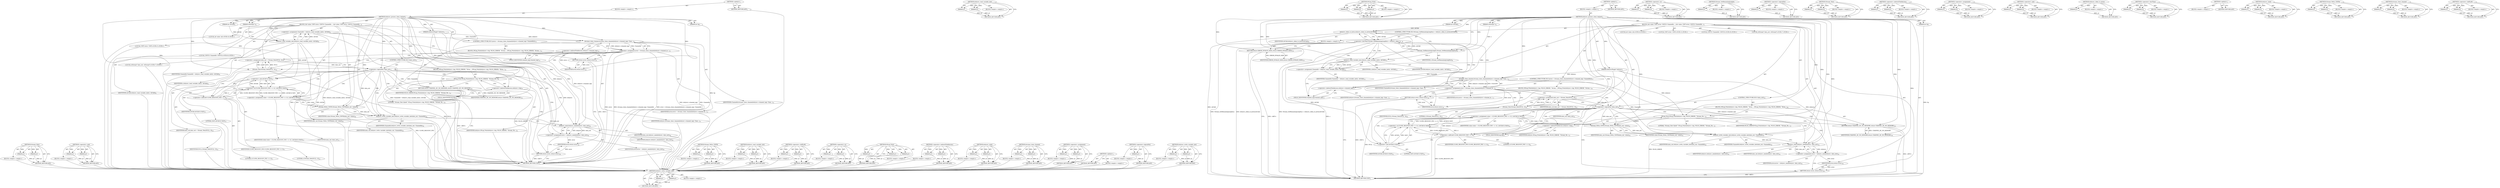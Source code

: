 digraph "&lt;operator&gt;.shiftLeft" {
vulnerable_120 [label=<(METHOD,Stream_New)>];
vulnerable_121 [label=<(PARAM,p1)>];
vulnerable_122 [label=<(PARAM,p2)>];
vulnerable_123 [label=<(BLOCK,&lt;empty&gt;,&lt;empty&gt;)>];
vulnerable_124 [label=<(METHOD_RETURN,ANY)>];
vulnerable_145 [label=<(METHOD,&lt;operator&gt;.and)>];
vulnerable_146 [label=<(PARAM,p1)>];
vulnerable_147 [label=<(PARAM,p2)>];
vulnerable_148 [label=<(BLOCK,&lt;empty&gt;,&lt;empty&gt;)>];
vulnerable_149 [label=<(METHOD_RETURN,ANY)>];
vulnerable_6 [label=<(METHOD,&lt;global&gt;)<SUB>1</SUB>>];
vulnerable_7 [label=<(BLOCK,&lt;empty&gt;,&lt;empty&gt;)<SUB>1</SUB>>];
vulnerable_8 [label=<(METHOD,drdynvc_process_close_request)<SUB>1</SUB>>];
vulnerable_9 [label=<(PARAM,drdynvcPlugin* drdynvc)<SUB>1</SUB>>];
vulnerable_10 [label=<(PARAM,int Sp)<SUB>1</SUB>>];
vulnerable_11 [label=<(PARAM,int cbChId)<SUB>2</SUB>>];
vulnerable_12 [label=<(PARAM,wStream* s)<SUB>2</SUB>>];
vulnerable_13 [label=<(BLOCK,{
	int value;
 	UINT error;
 	UINT32 ChannelId;...,{
	int value;
 	UINT error;
 	UINT32 ChannelId;...)<SUB>3</SUB>>];
vulnerable_14 [label="<(LOCAL,int value: int)<SUB>4</SUB>>"];
vulnerable_15 [label="<(LOCAL,UINT error: UINT)<SUB>5</SUB>>"];
vulnerable_16 [label="<(LOCAL,UINT32 ChannelId: UINT32)<SUB>6</SUB>>"];
vulnerable_17 [label="<(LOCAL,wStream* data_out: wStream*)<SUB>7</SUB>>"];
vulnerable_18 [label=<(&lt;operator&gt;.assignment,ChannelId = drdynvc_read_variable_uint(s, cbChId))<SUB>8</SUB>>];
vulnerable_19 [label=<(IDENTIFIER,ChannelId,ChannelId = drdynvc_read_variable_uint(s, cbChId))<SUB>8</SUB>>];
vulnerable_20 [label=<(drdynvc_read_variable_uint,drdynvc_read_variable_uint(s, cbChId))<SUB>8</SUB>>];
vulnerable_21 [label=<(IDENTIFIER,s,drdynvc_read_variable_uint(s, cbChId))<SUB>8</SUB>>];
vulnerable_22 [label=<(IDENTIFIER,cbChId,drdynvc_read_variable_uint(s, cbChId))<SUB>8</SUB>>];
vulnerable_23 [label=<(CONTROL_STRUCTURE,IF,if ((error = dvcman_close_channel(drdynvc-&gt;channel_mgr, ChannelId))))<SUB>13</SUB>>];
vulnerable_24 [label=<(&lt;operator&gt;.assignment,error = dvcman_close_channel(drdynvc-&gt;channel_m...)<SUB>13</SUB>>];
vulnerable_25 [label=<(IDENTIFIER,error,error = dvcman_close_channel(drdynvc-&gt;channel_m...)<SUB>13</SUB>>];
vulnerable_26 [label=<(dvcman_close_channel,dvcman_close_channel(drdynvc-&gt;channel_mgr, Chan...)<SUB>13</SUB>>];
vulnerable_27 [label=<(&lt;operator&gt;.indirectFieldAccess,drdynvc-&gt;channel_mgr)<SUB>13</SUB>>];
vulnerable_28 [label=<(IDENTIFIER,drdynvc,dvcman_close_channel(drdynvc-&gt;channel_mgr, Chan...)<SUB>13</SUB>>];
vulnerable_29 [label=<(FIELD_IDENTIFIER,channel_mgr,channel_mgr)<SUB>13</SUB>>];
vulnerable_30 [label=<(IDENTIFIER,ChannelId,dvcman_close_channel(drdynvc-&gt;channel_mgr, Chan...)<SUB>13</SUB>>];
vulnerable_31 [label=<(BLOCK,{
		WLog_Print(drdynvc-&gt;log, WLOG_ERROR, &quot;dvcma...,{
		WLog_Print(drdynvc-&gt;log, WLOG_ERROR, &quot;dvcma...)<SUB>14</SUB>>];
vulnerable_32 [label=<(RETURN,return error;,return error;)<SUB>16</SUB>>];
vulnerable_33 [label=<(IDENTIFIER,error,return error;)<SUB>16</SUB>>];
vulnerable_34 [label=<(&lt;operator&gt;.assignment,data_out = Stream_New(NULL, 4))<SUB>19</SUB>>];
vulnerable_35 [label=<(IDENTIFIER,data_out,data_out = Stream_New(NULL, 4))<SUB>19</SUB>>];
vulnerable_36 [label=<(Stream_New,Stream_New(NULL, 4))<SUB>19</SUB>>];
vulnerable_37 [label=<(IDENTIFIER,NULL,Stream_New(NULL, 4))<SUB>19</SUB>>];
vulnerable_38 [label=<(LITERAL,4,Stream_New(NULL, 4))<SUB>19</SUB>>];
vulnerable_39 [label=<(CONTROL_STRUCTURE,IF,if (!data_out))<SUB>21</SUB>>];
vulnerable_40 [label=<(&lt;operator&gt;.logicalNot,!data_out)<SUB>21</SUB>>];
vulnerable_41 [label=<(IDENTIFIER,data_out,!data_out)<SUB>21</SUB>>];
vulnerable_42 [label=<(BLOCK,{
		WLog_Print(drdynvc-&gt;log, WLOG_ERROR, &quot;Strea...,{
		WLog_Print(drdynvc-&gt;log, WLOG_ERROR, &quot;Strea...)<SUB>22</SUB>>];
vulnerable_43 [label=<(WLog_Print,WLog_Print(drdynvc-&gt;log, WLOG_ERROR, &quot;Stream_Ne...)<SUB>23</SUB>>];
vulnerable_44 [label=<(&lt;operator&gt;.indirectFieldAccess,drdynvc-&gt;log)<SUB>23</SUB>>];
vulnerable_45 [label=<(IDENTIFIER,drdynvc,WLog_Print(drdynvc-&gt;log, WLOG_ERROR, &quot;Stream_Ne...)<SUB>23</SUB>>];
vulnerable_46 [label=<(FIELD_IDENTIFIER,log,log)<SUB>23</SUB>>];
vulnerable_47 [label=<(IDENTIFIER,WLOG_ERROR,WLog_Print(drdynvc-&gt;log, WLOG_ERROR, &quot;Stream_Ne...)<SUB>23</SUB>>];
vulnerable_48 [label=<(LITERAL,&quot;Stream_New failed!&quot;,WLog_Print(drdynvc-&gt;log, WLOG_ERROR, &quot;Stream_Ne...)<SUB>23</SUB>>];
vulnerable_49 [label=<(RETURN,return CHANNEL_RC_NO_MEMORY;,return CHANNEL_RC_NO_MEMORY;)<SUB>24</SUB>>];
vulnerable_50 [label=<(IDENTIFIER,CHANNEL_RC_NO_MEMORY,return CHANNEL_RC_NO_MEMORY;)<SUB>24</SUB>>];
vulnerable_51 [label=<(&lt;operator&gt;.assignment,value = (CLOSE_REQUEST_PDU &lt;&lt; 4) | (cbChId &amp; 0x03))<SUB>27</SUB>>];
vulnerable_52 [label=<(IDENTIFIER,value,value = (CLOSE_REQUEST_PDU &lt;&lt; 4) | (cbChId &amp; 0x03))<SUB>27</SUB>>];
vulnerable_53 [label=<(&lt;operator&gt;.or,(CLOSE_REQUEST_PDU &lt;&lt; 4) | (cbChId &amp; 0x03))<SUB>27</SUB>>];
vulnerable_54 [label=<(&lt;operator&gt;.shiftLeft,CLOSE_REQUEST_PDU &lt;&lt; 4)<SUB>27</SUB>>];
vulnerable_55 [label=<(IDENTIFIER,CLOSE_REQUEST_PDU,CLOSE_REQUEST_PDU &lt;&lt; 4)<SUB>27</SUB>>];
vulnerable_56 [label=<(LITERAL,4,CLOSE_REQUEST_PDU &lt;&lt; 4)<SUB>27</SUB>>];
vulnerable_57 [label=<(&lt;operator&gt;.and,cbChId &amp; 0x03)<SUB>27</SUB>>];
vulnerable_58 [label=<(IDENTIFIER,cbChId,cbChId &amp; 0x03)<SUB>27</SUB>>];
vulnerable_59 [label=<(LITERAL,0x03,cbChId &amp; 0x03)<SUB>27</SUB>>];
vulnerable_60 [label=<(Stream_Write_UINT8,Stream_Write_UINT8(data_out, value))<SUB>28</SUB>>];
vulnerable_61 [label=<(IDENTIFIER,data_out,Stream_Write_UINT8(data_out, value))<SUB>28</SUB>>];
vulnerable_62 [label=<(IDENTIFIER,value,Stream_Write_UINT8(data_out, value))<SUB>28</SUB>>];
vulnerable_63 [label=<(drdynvc_write_variable_uint,drdynvc_write_variable_uint(data_out, ChannelId))<SUB>29</SUB>>];
vulnerable_64 [label=<(IDENTIFIER,data_out,drdynvc_write_variable_uint(data_out, ChannelId))<SUB>29</SUB>>];
vulnerable_65 [label=<(IDENTIFIER,ChannelId,drdynvc_write_variable_uint(data_out, ChannelId))<SUB>29</SUB>>];
vulnerable_66 [label=<(&lt;operator&gt;.assignment,error = drdynvc_send(drdynvc, data_out))<SUB>30</SUB>>];
vulnerable_67 [label=<(IDENTIFIER,error,error = drdynvc_send(drdynvc, data_out))<SUB>30</SUB>>];
vulnerable_68 [label=<(drdynvc_send,drdynvc_send(drdynvc, data_out))<SUB>30</SUB>>];
vulnerable_69 [label=<(IDENTIFIER,drdynvc,drdynvc_send(drdynvc, data_out))<SUB>30</SUB>>];
vulnerable_70 [label=<(IDENTIFIER,data_out,drdynvc_send(drdynvc, data_out))<SUB>30</SUB>>];
vulnerable_71 [label=<(RETURN,return error;,return error;)<SUB>36</SUB>>];
vulnerable_72 [label=<(IDENTIFIER,error,return error;)<SUB>36</SUB>>];
vulnerable_73 [label=<(METHOD_RETURN,UINT)<SUB>1</SUB>>];
vulnerable_75 [label=<(METHOD_RETURN,ANY)<SUB>1</SUB>>];
vulnerable_150 [label=<(METHOD,Stream_Write_UINT8)>];
vulnerable_151 [label=<(PARAM,p1)>];
vulnerable_152 [label=<(PARAM,p2)>];
vulnerable_153 [label=<(BLOCK,&lt;empty&gt;,&lt;empty&gt;)>];
vulnerable_154 [label=<(METHOD_RETURN,ANY)>];
vulnerable_105 [label=<(METHOD,drdynvc_read_variable_uint)>];
vulnerable_106 [label=<(PARAM,p1)>];
vulnerable_107 [label=<(PARAM,p2)>];
vulnerable_108 [label=<(BLOCK,&lt;empty&gt;,&lt;empty&gt;)>];
vulnerable_109 [label=<(METHOD_RETURN,ANY)>];
vulnerable_140 [label=<(METHOD,&lt;operator&gt;.shiftLeft)>];
vulnerable_141 [label=<(PARAM,p1)>];
vulnerable_142 [label=<(PARAM,p2)>];
vulnerable_143 [label=<(BLOCK,&lt;empty&gt;,&lt;empty&gt;)>];
vulnerable_144 [label=<(METHOD_RETURN,ANY)>];
vulnerable_135 [label=<(METHOD,&lt;operator&gt;.or)>];
vulnerable_136 [label=<(PARAM,p1)>];
vulnerable_137 [label=<(PARAM,p2)>];
vulnerable_138 [label=<(BLOCK,&lt;empty&gt;,&lt;empty&gt;)>];
vulnerable_139 [label=<(METHOD_RETURN,ANY)>];
vulnerable_129 [label=<(METHOD,WLog_Print)>];
vulnerable_130 [label=<(PARAM,p1)>];
vulnerable_131 [label=<(PARAM,p2)>];
vulnerable_132 [label=<(PARAM,p3)>];
vulnerable_133 [label=<(BLOCK,&lt;empty&gt;,&lt;empty&gt;)>];
vulnerable_134 [label=<(METHOD_RETURN,ANY)>];
vulnerable_115 [label=<(METHOD,&lt;operator&gt;.indirectFieldAccess)>];
vulnerable_116 [label=<(PARAM,p1)>];
vulnerable_117 [label=<(PARAM,p2)>];
vulnerable_118 [label=<(BLOCK,&lt;empty&gt;,&lt;empty&gt;)>];
vulnerable_119 [label=<(METHOD_RETURN,ANY)>];
vulnerable_160 [label=<(METHOD,drdynvc_send)>];
vulnerable_161 [label=<(PARAM,p1)>];
vulnerable_162 [label=<(PARAM,p2)>];
vulnerable_163 [label=<(BLOCK,&lt;empty&gt;,&lt;empty&gt;)>];
vulnerable_164 [label=<(METHOD_RETURN,ANY)>];
vulnerable_110 [label=<(METHOD,dvcman_close_channel)>];
vulnerable_111 [label=<(PARAM,p1)>];
vulnerable_112 [label=<(PARAM,p2)>];
vulnerable_113 [label=<(BLOCK,&lt;empty&gt;,&lt;empty&gt;)>];
vulnerable_114 [label=<(METHOD_RETURN,ANY)>];
vulnerable_100 [label=<(METHOD,&lt;operator&gt;.assignment)>];
vulnerable_101 [label=<(PARAM,p1)>];
vulnerable_102 [label=<(PARAM,p2)>];
vulnerable_103 [label=<(BLOCK,&lt;empty&gt;,&lt;empty&gt;)>];
vulnerable_104 [label=<(METHOD_RETURN,ANY)>];
vulnerable_94 [label=<(METHOD,&lt;global&gt;)<SUB>1</SUB>>];
vulnerable_95 [label=<(BLOCK,&lt;empty&gt;,&lt;empty&gt;)>];
vulnerable_96 [label=<(METHOD_RETURN,ANY)>];
vulnerable_125 [label=<(METHOD,&lt;operator&gt;.logicalNot)>];
vulnerable_126 [label=<(PARAM,p1)>];
vulnerable_127 [label=<(BLOCK,&lt;empty&gt;,&lt;empty&gt;)>];
vulnerable_128 [label=<(METHOD_RETURN,ANY)>];
vulnerable_155 [label=<(METHOD,drdynvc_write_variable_uint)>];
vulnerable_156 [label=<(PARAM,p1)>];
vulnerable_157 [label=<(PARAM,p2)>];
vulnerable_158 [label=<(BLOCK,&lt;empty&gt;,&lt;empty&gt;)>];
vulnerable_159 [label=<(METHOD_RETURN,ANY)>];
fixed_177 [label=<(METHOD,drdynvc_write_variable_uint)>];
fixed_178 [label=<(PARAM,p1)>];
fixed_179 [label=<(PARAM,p2)>];
fixed_180 [label=<(BLOCK,&lt;empty&gt;,&lt;empty&gt;)>];
fixed_181 [label=<(METHOD_RETURN,ANY)>];
fixed_127 [label=<(METHOD,drdynvc_read_variable_uint)>];
fixed_128 [label=<(PARAM,p1)>];
fixed_129 [label=<(PARAM,p2)>];
fixed_130 [label=<(BLOCK,&lt;empty&gt;,&lt;empty&gt;)>];
fixed_131 [label=<(METHOD_RETURN,ANY)>];
fixed_151 [label=<(METHOD,WLog_Print)>];
fixed_152 [label=<(PARAM,p1)>];
fixed_153 [label=<(PARAM,p2)>];
fixed_154 [label=<(PARAM,p3)>];
fixed_155 [label=<(BLOCK,&lt;empty&gt;,&lt;empty&gt;)>];
fixed_156 [label=<(METHOD_RETURN,ANY)>];
fixed_6 [label=<(METHOD,&lt;global&gt;)<SUB>1</SUB>>];
fixed_7 [label=<(BLOCK,&lt;empty&gt;,&lt;empty&gt;)<SUB>1</SUB>>];
fixed_8 [label=<(METHOD,drdynvc_process_close_request)<SUB>1</SUB>>];
fixed_9 [label=<(PARAM,drdynvcPlugin* drdynvc)<SUB>1</SUB>>];
fixed_10 [label=<(PARAM,int Sp)<SUB>1</SUB>>];
fixed_11 [label=<(PARAM,int cbChId)<SUB>2</SUB>>];
fixed_12 [label=<(PARAM,wStream* s)<SUB>2</SUB>>];
fixed_13 [label=<(BLOCK,{
	int value;
 	UINT error;
 	UINT32 ChannelId;...,{
	int value;
 	UINT error;
 	UINT32 ChannelId;...)<SUB>3</SUB>>];
fixed_14 [label="<(LOCAL,int value: int)<SUB>4</SUB>>"];
fixed_15 [label="<(LOCAL,UINT error: UINT)<SUB>5</SUB>>"];
fixed_16 [label="<(LOCAL,UINT32 ChannelId: UINT32)<SUB>6</SUB>>"];
fixed_17 [label="<(LOCAL,wStream* data_out: wStream*)<SUB>7</SUB>>"];
fixed_18 [label=<(CONTROL_STRUCTURE,IF,if (Stream_GetRemainingLength(s) &lt; drdynvc_cblen_to_bytes(cbChId)))<SUB>9</SUB>>];
fixed_19 [label=<(&lt;operator&gt;.lessThan,Stream_GetRemainingLength(s) &lt; drdynvc_cblen_to...)<SUB>9</SUB>>];
fixed_20 [label=<(Stream_GetRemainingLength,Stream_GetRemainingLength(s))<SUB>9</SUB>>];
fixed_21 [label=<(IDENTIFIER,s,Stream_GetRemainingLength(s))<SUB>9</SUB>>];
fixed_22 [label=<(drdynvc_cblen_to_bytes,drdynvc_cblen_to_bytes(cbChId))<SUB>9</SUB>>];
fixed_23 [label=<(IDENTIFIER,cbChId,drdynvc_cblen_to_bytes(cbChId))<SUB>9</SUB>>];
fixed_24 [label=<(BLOCK,&lt;empty&gt;,&lt;empty&gt;)<SUB>10</SUB>>];
fixed_25 [label=<(RETURN,return ERROR_INVALID_DATA;,return ERROR_INVALID_DATA;)<SUB>10</SUB>>];
fixed_26 [label=<(IDENTIFIER,ERROR_INVALID_DATA,return ERROR_INVALID_DATA;)<SUB>10</SUB>>];
fixed_27 [label=<(&lt;operator&gt;.assignment,ChannelId = drdynvc_read_variable_uint(s, cbChId))<SUB>12</SUB>>];
fixed_28 [label=<(IDENTIFIER,ChannelId,ChannelId = drdynvc_read_variable_uint(s, cbChId))<SUB>12</SUB>>];
fixed_29 [label=<(drdynvc_read_variable_uint,drdynvc_read_variable_uint(s, cbChId))<SUB>12</SUB>>];
fixed_30 [label=<(IDENTIFIER,s,drdynvc_read_variable_uint(s, cbChId))<SUB>12</SUB>>];
fixed_31 [label=<(IDENTIFIER,cbChId,drdynvc_read_variable_uint(s, cbChId))<SUB>12</SUB>>];
fixed_32 [label=<(CONTROL_STRUCTURE,IF,if ((error = dvcman_close_channel(drdynvc-&gt;channel_mgr, ChannelId))))<SUB>17</SUB>>];
fixed_33 [label=<(&lt;operator&gt;.assignment,error = dvcman_close_channel(drdynvc-&gt;channel_m...)<SUB>17</SUB>>];
fixed_34 [label=<(IDENTIFIER,error,error = dvcman_close_channel(drdynvc-&gt;channel_m...)<SUB>17</SUB>>];
fixed_35 [label=<(dvcman_close_channel,dvcman_close_channel(drdynvc-&gt;channel_mgr, Chan...)<SUB>17</SUB>>];
fixed_36 [label=<(&lt;operator&gt;.indirectFieldAccess,drdynvc-&gt;channel_mgr)<SUB>17</SUB>>];
fixed_37 [label=<(IDENTIFIER,drdynvc,dvcman_close_channel(drdynvc-&gt;channel_mgr, Chan...)<SUB>17</SUB>>];
fixed_38 [label=<(FIELD_IDENTIFIER,channel_mgr,channel_mgr)<SUB>17</SUB>>];
fixed_39 [label=<(IDENTIFIER,ChannelId,dvcman_close_channel(drdynvc-&gt;channel_mgr, Chan...)<SUB>17</SUB>>];
fixed_40 [label=<(BLOCK,{
		WLog_Print(drdynvc-&gt;log, WLOG_ERROR, &quot;dvcma...,{
		WLog_Print(drdynvc-&gt;log, WLOG_ERROR, &quot;dvcma...)<SUB>18</SUB>>];
fixed_41 [label=<(RETURN,return error;,return error;)<SUB>20</SUB>>];
fixed_42 [label=<(IDENTIFIER,error,return error;)<SUB>20</SUB>>];
fixed_43 [label=<(&lt;operator&gt;.assignment,data_out = Stream_New(NULL, 4))<SUB>23</SUB>>];
fixed_44 [label=<(IDENTIFIER,data_out,data_out = Stream_New(NULL, 4))<SUB>23</SUB>>];
fixed_45 [label=<(Stream_New,Stream_New(NULL, 4))<SUB>23</SUB>>];
fixed_46 [label=<(IDENTIFIER,NULL,Stream_New(NULL, 4))<SUB>23</SUB>>];
fixed_47 [label=<(LITERAL,4,Stream_New(NULL, 4))<SUB>23</SUB>>];
fixed_48 [label=<(CONTROL_STRUCTURE,IF,if (!data_out))<SUB>25</SUB>>];
fixed_49 [label=<(&lt;operator&gt;.logicalNot,!data_out)<SUB>25</SUB>>];
fixed_50 [label=<(IDENTIFIER,data_out,!data_out)<SUB>25</SUB>>];
fixed_51 [label=<(BLOCK,{
		WLog_Print(drdynvc-&gt;log, WLOG_ERROR, &quot;Strea...,{
		WLog_Print(drdynvc-&gt;log, WLOG_ERROR, &quot;Strea...)<SUB>26</SUB>>];
fixed_52 [label=<(WLog_Print,WLog_Print(drdynvc-&gt;log, WLOG_ERROR, &quot;Stream_Ne...)<SUB>27</SUB>>];
fixed_53 [label=<(&lt;operator&gt;.indirectFieldAccess,drdynvc-&gt;log)<SUB>27</SUB>>];
fixed_54 [label=<(IDENTIFIER,drdynvc,WLog_Print(drdynvc-&gt;log, WLOG_ERROR, &quot;Stream_Ne...)<SUB>27</SUB>>];
fixed_55 [label=<(FIELD_IDENTIFIER,log,log)<SUB>27</SUB>>];
fixed_56 [label=<(IDENTIFIER,WLOG_ERROR,WLog_Print(drdynvc-&gt;log, WLOG_ERROR, &quot;Stream_Ne...)<SUB>27</SUB>>];
fixed_57 [label=<(LITERAL,&quot;Stream_New failed!&quot;,WLog_Print(drdynvc-&gt;log, WLOG_ERROR, &quot;Stream_Ne...)<SUB>27</SUB>>];
fixed_58 [label=<(RETURN,return CHANNEL_RC_NO_MEMORY;,return CHANNEL_RC_NO_MEMORY;)<SUB>28</SUB>>];
fixed_59 [label=<(IDENTIFIER,CHANNEL_RC_NO_MEMORY,return CHANNEL_RC_NO_MEMORY;)<SUB>28</SUB>>];
fixed_60 [label=<(&lt;operator&gt;.assignment,value = (CLOSE_REQUEST_PDU &lt;&lt; 4) | (cbChId &amp; 0x03))<SUB>31</SUB>>];
fixed_61 [label=<(IDENTIFIER,value,value = (CLOSE_REQUEST_PDU &lt;&lt; 4) | (cbChId &amp; 0x03))<SUB>31</SUB>>];
fixed_62 [label=<(&lt;operator&gt;.or,(CLOSE_REQUEST_PDU &lt;&lt; 4) | (cbChId &amp; 0x03))<SUB>31</SUB>>];
fixed_63 [label=<(&lt;operator&gt;.shiftLeft,CLOSE_REQUEST_PDU &lt;&lt; 4)<SUB>31</SUB>>];
fixed_64 [label=<(IDENTIFIER,CLOSE_REQUEST_PDU,CLOSE_REQUEST_PDU &lt;&lt; 4)<SUB>31</SUB>>];
fixed_65 [label=<(LITERAL,4,CLOSE_REQUEST_PDU &lt;&lt; 4)<SUB>31</SUB>>];
fixed_66 [label=<(&lt;operator&gt;.and,cbChId &amp; 0x03)<SUB>31</SUB>>];
fixed_67 [label=<(IDENTIFIER,cbChId,cbChId &amp; 0x03)<SUB>31</SUB>>];
fixed_68 [label=<(LITERAL,0x03,cbChId &amp; 0x03)<SUB>31</SUB>>];
fixed_69 [label=<(Stream_Write_UINT8,Stream_Write_UINT8(data_out, value))<SUB>32</SUB>>];
fixed_70 [label=<(IDENTIFIER,data_out,Stream_Write_UINT8(data_out, value))<SUB>32</SUB>>];
fixed_71 [label=<(IDENTIFIER,value,Stream_Write_UINT8(data_out, value))<SUB>32</SUB>>];
fixed_72 [label=<(drdynvc_write_variable_uint,drdynvc_write_variable_uint(data_out, ChannelId))<SUB>33</SUB>>];
fixed_73 [label=<(IDENTIFIER,data_out,drdynvc_write_variable_uint(data_out, ChannelId))<SUB>33</SUB>>];
fixed_74 [label=<(IDENTIFIER,ChannelId,drdynvc_write_variable_uint(data_out, ChannelId))<SUB>33</SUB>>];
fixed_75 [label=<(&lt;operator&gt;.assignment,error = drdynvc_send(drdynvc, data_out))<SUB>34</SUB>>];
fixed_76 [label=<(IDENTIFIER,error,error = drdynvc_send(drdynvc, data_out))<SUB>34</SUB>>];
fixed_77 [label=<(drdynvc_send,drdynvc_send(drdynvc, data_out))<SUB>34</SUB>>];
fixed_78 [label=<(IDENTIFIER,drdynvc,drdynvc_send(drdynvc, data_out))<SUB>34</SUB>>];
fixed_79 [label=<(IDENTIFIER,data_out,drdynvc_send(drdynvc, data_out))<SUB>34</SUB>>];
fixed_80 [label=<(RETURN,return error;,return error;)<SUB>40</SUB>>];
fixed_81 [label=<(IDENTIFIER,error,return error;)<SUB>40</SUB>>];
fixed_82 [label=<(METHOD_RETURN,UINT)<SUB>1</SUB>>];
fixed_84 [label=<(METHOD_RETURN,ANY)<SUB>1</SUB>>];
fixed_157 [label=<(METHOD,&lt;operator&gt;.or)>];
fixed_158 [label=<(PARAM,p1)>];
fixed_159 [label=<(PARAM,p2)>];
fixed_160 [label=<(BLOCK,&lt;empty&gt;,&lt;empty&gt;)>];
fixed_161 [label=<(METHOD_RETURN,ANY)>];
fixed_114 [label=<(METHOD,Stream_GetRemainingLength)>];
fixed_115 [label=<(PARAM,p1)>];
fixed_116 [label=<(BLOCK,&lt;empty&gt;,&lt;empty&gt;)>];
fixed_117 [label=<(METHOD_RETURN,ANY)>];
fixed_147 [label=<(METHOD,&lt;operator&gt;.logicalNot)>];
fixed_148 [label=<(PARAM,p1)>];
fixed_149 [label=<(BLOCK,&lt;empty&gt;,&lt;empty&gt;)>];
fixed_150 [label=<(METHOD_RETURN,ANY)>];
fixed_142 [label=<(METHOD,Stream_New)>];
fixed_143 [label=<(PARAM,p1)>];
fixed_144 [label=<(PARAM,p2)>];
fixed_145 [label=<(BLOCK,&lt;empty&gt;,&lt;empty&gt;)>];
fixed_146 [label=<(METHOD_RETURN,ANY)>];
fixed_137 [label=<(METHOD,&lt;operator&gt;.indirectFieldAccess)>];
fixed_138 [label=<(PARAM,p1)>];
fixed_139 [label=<(PARAM,p2)>];
fixed_140 [label=<(BLOCK,&lt;empty&gt;,&lt;empty&gt;)>];
fixed_141 [label=<(METHOD_RETURN,ANY)>];
fixed_122 [label=<(METHOD,&lt;operator&gt;.assignment)>];
fixed_123 [label=<(PARAM,p1)>];
fixed_124 [label=<(PARAM,p2)>];
fixed_125 [label=<(BLOCK,&lt;empty&gt;,&lt;empty&gt;)>];
fixed_126 [label=<(METHOD_RETURN,ANY)>];
fixed_167 [label=<(METHOD,&lt;operator&gt;.and)>];
fixed_168 [label=<(PARAM,p1)>];
fixed_169 [label=<(PARAM,p2)>];
fixed_170 [label=<(BLOCK,&lt;empty&gt;,&lt;empty&gt;)>];
fixed_171 [label=<(METHOD_RETURN,ANY)>];
fixed_118 [label=<(METHOD,drdynvc_cblen_to_bytes)>];
fixed_119 [label=<(PARAM,p1)>];
fixed_120 [label=<(BLOCK,&lt;empty&gt;,&lt;empty&gt;)>];
fixed_121 [label=<(METHOD_RETURN,ANY)>];
fixed_109 [label=<(METHOD,&lt;operator&gt;.lessThan)>];
fixed_110 [label=<(PARAM,p1)>];
fixed_111 [label=<(PARAM,p2)>];
fixed_112 [label=<(BLOCK,&lt;empty&gt;,&lt;empty&gt;)>];
fixed_113 [label=<(METHOD_RETURN,ANY)>];
fixed_103 [label=<(METHOD,&lt;global&gt;)<SUB>1</SUB>>];
fixed_104 [label=<(BLOCK,&lt;empty&gt;,&lt;empty&gt;)>];
fixed_105 [label=<(METHOD_RETURN,ANY)>];
fixed_182 [label=<(METHOD,drdynvc_send)>];
fixed_183 [label=<(PARAM,p1)>];
fixed_184 [label=<(PARAM,p2)>];
fixed_185 [label=<(BLOCK,&lt;empty&gt;,&lt;empty&gt;)>];
fixed_186 [label=<(METHOD_RETURN,ANY)>];
fixed_172 [label=<(METHOD,Stream_Write_UINT8)>];
fixed_173 [label=<(PARAM,p1)>];
fixed_174 [label=<(PARAM,p2)>];
fixed_175 [label=<(BLOCK,&lt;empty&gt;,&lt;empty&gt;)>];
fixed_176 [label=<(METHOD_RETURN,ANY)>];
fixed_132 [label=<(METHOD,dvcman_close_channel)>];
fixed_133 [label=<(PARAM,p1)>];
fixed_134 [label=<(PARAM,p2)>];
fixed_135 [label=<(BLOCK,&lt;empty&gt;,&lt;empty&gt;)>];
fixed_136 [label=<(METHOD_RETURN,ANY)>];
fixed_162 [label=<(METHOD,&lt;operator&gt;.shiftLeft)>];
fixed_163 [label=<(PARAM,p1)>];
fixed_164 [label=<(PARAM,p2)>];
fixed_165 [label=<(BLOCK,&lt;empty&gt;,&lt;empty&gt;)>];
fixed_166 [label=<(METHOD_RETURN,ANY)>];
vulnerable_120 -> vulnerable_121  [key=0, label="AST: "];
vulnerable_120 -> vulnerable_121  [key=1, label="DDG: "];
vulnerable_120 -> vulnerable_123  [key=0, label="AST: "];
vulnerable_120 -> vulnerable_122  [key=0, label="AST: "];
vulnerable_120 -> vulnerable_122  [key=1, label="DDG: "];
vulnerable_120 -> vulnerable_124  [key=0, label="AST: "];
vulnerable_120 -> vulnerable_124  [key=1, label="CFG: "];
vulnerable_121 -> vulnerable_124  [key=0, label="DDG: p1"];
vulnerable_122 -> vulnerable_124  [key=0, label="DDG: p2"];
vulnerable_123 -> fixed_177  [key=0];
vulnerable_124 -> fixed_177  [key=0];
vulnerable_145 -> vulnerable_146  [key=0, label="AST: "];
vulnerable_145 -> vulnerable_146  [key=1, label="DDG: "];
vulnerable_145 -> vulnerable_148  [key=0, label="AST: "];
vulnerable_145 -> vulnerable_147  [key=0, label="AST: "];
vulnerable_145 -> vulnerable_147  [key=1, label="DDG: "];
vulnerable_145 -> vulnerable_149  [key=0, label="AST: "];
vulnerable_145 -> vulnerable_149  [key=1, label="CFG: "];
vulnerable_146 -> vulnerable_149  [key=0, label="DDG: p1"];
vulnerable_147 -> vulnerable_149  [key=0, label="DDG: p2"];
vulnerable_148 -> fixed_177  [key=0];
vulnerable_149 -> fixed_177  [key=0];
vulnerable_6 -> vulnerable_7  [key=0, label="AST: "];
vulnerable_6 -> vulnerable_75  [key=0, label="AST: "];
vulnerable_6 -> vulnerable_75  [key=1, label="CFG: "];
vulnerable_7 -> vulnerable_8  [key=0, label="AST: "];
vulnerable_8 -> vulnerable_9  [key=0, label="AST: "];
vulnerable_8 -> vulnerable_9  [key=1, label="DDG: "];
vulnerable_8 -> vulnerable_10  [key=0, label="AST: "];
vulnerable_8 -> vulnerable_10  [key=1, label="DDG: "];
vulnerable_8 -> vulnerable_11  [key=0, label="AST: "];
vulnerable_8 -> vulnerable_11  [key=1, label="DDG: "];
vulnerable_8 -> vulnerable_12  [key=0, label="AST: "];
vulnerable_8 -> vulnerable_12  [key=1, label="DDG: "];
vulnerable_8 -> vulnerable_13  [key=0, label="AST: "];
vulnerable_8 -> vulnerable_73  [key=0, label="AST: "];
vulnerable_8 -> vulnerable_20  [key=0, label="CFG: "];
vulnerable_8 -> vulnerable_20  [key=1, label="DDG: "];
vulnerable_8 -> vulnerable_60  [key=0, label="DDG: "];
vulnerable_8 -> vulnerable_63  [key=0, label="DDG: "];
vulnerable_8 -> vulnerable_72  [key=0, label="DDG: "];
vulnerable_8 -> vulnerable_36  [key=0, label="DDG: "];
vulnerable_8 -> vulnerable_40  [key=0, label="DDG: "];
vulnerable_8 -> vulnerable_49  [key=0, label="DDG: "];
vulnerable_8 -> vulnerable_68  [key=0, label="DDG: "];
vulnerable_8 -> vulnerable_26  [key=0, label="DDG: "];
vulnerable_8 -> vulnerable_33  [key=0, label="DDG: "];
vulnerable_8 -> vulnerable_43  [key=0, label="DDG: "];
vulnerable_8 -> vulnerable_50  [key=0, label="DDG: "];
vulnerable_8 -> vulnerable_54  [key=0, label="DDG: "];
vulnerable_8 -> vulnerable_57  [key=0, label="DDG: "];
vulnerable_9 -> vulnerable_73  [key=0, label="DDG: drdynvc"];
vulnerable_9 -> vulnerable_68  [key=0, label="DDG: drdynvc"];
vulnerable_9 -> vulnerable_26  [key=0, label="DDG: drdynvc"];
vulnerable_9 -> vulnerable_43  [key=0, label="DDG: drdynvc"];
vulnerable_10 -> vulnerable_73  [key=0, label="DDG: Sp"];
vulnerable_11 -> vulnerable_20  [key=0, label="DDG: cbChId"];
vulnerable_12 -> vulnerable_20  [key=0, label="DDG: s"];
vulnerable_13 -> vulnerable_14  [key=0, label="AST: "];
vulnerable_13 -> vulnerable_15  [key=0, label="AST: "];
vulnerable_13 -> vulnerable_16  [key=0, label="AST: "];
vulnerable_13 -> vulnerable_17  [key=0, label="AST: "];
vulnerable_13 -> vulnerable_18  [key=0, label="AST: "];
vulnerable_13 -> vulnerable_23  [key=0, label="AST: "];
vulnerable_13 -> vulnerable_34  [key=0, label="AST: "];
vulnerable_13 -> vulnerable_39  [key=0, label="AST: "];
vulnerable_13 -> vulnerable_51  [key=0, label="AST: "];
vulnerable_13 -> vulnerable_60  [key=0, label="AST: "];
vulnerable_13 -> vulnerable_63  [key=0, label="AST: "];
vulnerable_13 -> vulnerable_66  [key=0, label="AST: "];
vulnerable_13 -> vulnerable_71  [key=0, label="AST: "];
vulnerable_14 -> fixed_177  [key=0];
vulnerable_15 -> fixed_177  [key=0];
vulnerable_16 -> fixed_177  [key=0];
vulnerable_17 -> fixed_177  [key=0];
vulnerable_18 -> vulnerable_19  [key=0, label="AST: "];
vulnerable_18 -> vulnerable_20  [key=0, label="AST: "];
vulnerable_18 -> vulnerable_29  [key=0, label="CFG: "];
vulnerable_18 -> vulnerable_73  [key=0, label="DDG: drdynvc_read_variable_uint(s, cbChId)"];
vulnerable_18 -> vulnerable_73  [key=1, label="DDG: ChannelId = drdynvc_read_variable_uint(s, cbChId)"];
vulnerable_18 -> vulnerable_26  [key=0, label="DDG: ChannelId"];
vulnerable_19 -> fixed_177  [key=0];
vulnerable_20 -> vulnerable_21  [key=0, label="AST: "];
vulnerable_20 -> vulnerable_22  [key=0, label="AST: "];
vulnerable_20 -> vulnerable_18  [key=0, label="CFG: "];
vulnerable_20 -> vulnerable_18  [key=1, label="DDG: s"];
vulnerable_20 -> vulnerable_18  [key=2, label="DDG: cbChId"];
vulnerable_20 -> vulnerable_73  [key=0, label="DDG: s"];
vulnerable_20 -> vulnerable_73  [key=1, label="DDG: cbChId"];
vulnerable_20 -> vulnerable_57  [key=0, label="DDG: cbChId"];
vulnerable_21 -> fixed_177  [key=0];
vulnerable_22 -> fixed_177  [key=0];
vulnerable_23 -> vulnerable_24  [key=0, label="AST: "];
vulnerable_23 -> vulnerable_31  [key=0, label="AST: "];
vulnerable_24 -> vulnerable_25  [key=0, label="AST: "];
vulnerable_24 -> vulnerable_26  [key=0, label="AST: "];
vulnerable_24 -> vulnerable_32  [key=0, label="CFG: "];
vulnerable_24 -> vulnerable_32  [key=1, label="CDG: "];
vulnerable_24 -> vulnerable_36  [key=0, label="CFG: "];
vulnerable_24 -> vulnerable_36  [key=1, label="CDG: "];
vulnerable_24 -> vulnerable_73  [key=0, label="DDG: error"];
vulnerable_24 -> vulnerable_73  [key=1, label="DDG: dvcman_close_channel(drdynvc-&gt;channel_mgr, ChannelId)"];
vulnerable_24 -> vulnerable_73  [key=2, label="DDG: error = dvcman_close_channel(drdynvc-&gt;channel_mgr, ChannelId)"];
vulnerable_24 -> vulnerable_33  [key=0, label="DDG: error"];
vulnerable_24 -> vulnerable_34  [key=0, label="CDG: "];
vulnerable_24 -> vulnerable_40  [key=0, label="CDG: "];
vulnerable_25 -> fixed_177  [key=0];
vulnerable_26 -> vulnerable_27  [key=0, label="AST: "];
vulnerable_26 -> vulnerable_30  [key=0, label="AST: "];
vulnerable_26 -> vulnerable_24  [key=0, label="CFG: "];
vulnerable_26 -> vulnerable_24  [key=1, label="DDG: drdynvc-&gt;channel_mgr"];
vulnerable_26 -> vulnerable_24  [key=2, label="DDG: ChannelId"];
vulnerable_26 -> vulnerable_73  [key=0, label="DDG: drdynvc-&gt;channel_mgr"];
vulnerable_26 -> vulnerable_73  [key=1, label="DDG: ChannelId"];
vulnerable_26 -> vulnerable_63  [key=0, label="DDG: ChannelId"];
vulnerable_26 -> vulnerable_68  [key=0, label="DDG: drdynvc-&gt;channel_mgr"];
vulnerable_27 -> vulnerable_28  [key=0, label="AST: "];
vulnerable_27 -> vulnerable_29  [key=0, label="AST: "];
vulnerable_27 -> vulnerable_26  [key=0, label="CFG: "];
vulnerable_28 -> fixed_177  [key=0];
vulnerable_29 -> vulnerable_27  [key=0, label="CFG: "];
vulnerable_30 -> fixed_177  [key=0];
vulnerable_31 -> vulnerable_32  [key=0, label="AST: "];
vulnerable_32 -> vulnerable_33  [key=0, label="AST: "];
vulnerable_32 -> vulnerable_73  [key=0, label="CFG: "];
vulnerable_32 -> vulnerable_73  [key=1, label="DDG: &lt;RET&gt;"];
vulnerable_33 -> vulnerable_32  [key=0, label="DDG: error"];
vulnerable_34 -> vulnerable_35  [key=0, label="AST: "];
vulnerable_34 -> vulnerable_36  [key=0, label="AST: "];
vulnerable_34 -> vulnerable_40  [key=0, label="CFG: "];
vulnerable_34 -> vulnerable_40  [key=1, label="DDG: data_out"];
vulnerable_35 -> fixed_177  [key=0];
vulnerable_36 -> vulnerable_37  [key=0, label="AST: "];
vulnerable_36 -> vulnerable_38  [key=0, label="AST: "];
vulnerable_36 -> vulnerable_34  [key=0, label="CFG: "];
vulnerable_36 -> vulnerable_34  [key=1, label="DDG: NULL"];
vulnerable_36 -> vulnerable_34  [key=2, label="DDG: 4"];
vulnerable_36 -> vulnerable_73  [key=0, label="DDG: NULL"];
vulnerable_37 -> fixed_177  [key=0];
vulnerable_38 -> fixed_177  [key=0];
vulnerable_39 -> vulnerable_40  [key=0, label="AST: "];
vulnerable_39 -> vulnerable_42  [key=0, label="AST: "];
vulnerable_40 -> vulnerable_41  [key=0, label="AST: "];
vulnerable_40 -> vulnerable_46  [key=0, label="CFG: "];
vulnerable_40 -> vulnerable_46  [key=1, label="CDG: "];
vulnerable_40 -> vulnerable_54  [key=0, label="CFG: "];
vulnerable_40 -> vulnerable_54  [key=1, label="CDG: "];
vulnerable_40 -> vulnerable_60  [key=0, label="DDG: data_out"];
vulnerable_40 -> vulnerable_60  [key=1, label="CDG: "];
vulnerable_40 -> vulnerable_68  [key=0, label="CDG: "];
vulnerable_40 -> vulnerable_49  [key=0, label="CDG: "];
vulnerable_40 -> vulnerable_51  [key=0, label="CDG: "];
vulnerable_40 -> vulnerable_57  [key=0, label="CDG: "];
vulnerable_40 -> vulnerable_66  [key=0, label="CDG: "];
vulnerable_40 -> vulnerable_71  [key=0, label="CDG: "];
vulnerable_40 -> vulnerable_53  [key=0, label="CDG: "];
vulnerable_40 -> vulnerable_63  [key=0, label="CDG: "];
vulnerable_40 -> vulnerable_44  [key=0, label="CDG: "];
vulnerable_40 -> vulnerable_43  [key=0, label="CDG: "];
vulnerable_41 -> fixed_177  [key=0];
vulnerable_42 -> vulnerable_43  [key=0, label="AST: "];
vulnerable_42 -> vulnerable_49  [key=0, label="AST: "];
vulnerable_43 -> vulnerable_44  [key=0, label="AST: "];
vulnerable_43 -> vulnerable_47  [key=0, label="AST: "];
vulnerable_43 -> vulnerable_48  [key=0, label="AST: "];
vulnerable_43 -> vulnerable_49  [key=0, label="CFG: "];
vulnerable_43 -> vulnerable_73  [key=0, label="DDG: WLOG_ERROR"];
vulnerable_44 -> vulnerable_45  [key=0, label="AST: "];
vulnerable_44 -> vulnerable_46  [key=0, label="AST: "];
vulnerable_44 -> vulnerable_43  [key=0, label="CFG: "];
vulnerable_45 -> fixed_177  [key=0];
vulnerable_46 -> vulnerable_44  [key=0, label="CFG: "];
vulnerable_47 -> fixed_177  [key=0];
vulnerable_48 -> fixed_177  [key=0];
vulnerable_49 -> vulnerable_50  [key=0, label="AST: "];
vulnerable_49 -> vulnerable_73  [key=0, label="CFG: "];
vulnerable_49 -> vulnerable_73  [key=1, label="DDG: &lt;RET&gt;"];
vulnerable_50 -> vulnerable_49  [key=0, label="DDG: CHANNEL_RC_NO_MEMORY"];
vulnerable_51 -> vulnerable_52  [key=0, label="AST: "];
vulnerable_51 -> vulnerable_53  [key=0, label="AST: "];
vulnerable_51 -> vulnerable_60  [key=0, label="CFG: "];
vulnerable_51 -> vulnerable_60  [key=1, label="DDG: value"];
vulnerable_52 -> fixed_177  [key=0];
vulnerable_53 -> vulnerable_54  [key=0, label="AST: "];
vulnerable_53 -> vulnerable_57  [key=0, label="AST: "];
vulnerable_53 -> vulnerable_51  [key=0, label="CFG: "];
vulnerable_53 -> vulnerable_51  [key=1, label="DDG: CLOSE_REQUEST_PDU &lt;&lt; 4"];
vulnerable_53 -> vulnerable_51  [key=2, label="DDG: cbChId &amp; 0x03"];
vulnerable_54 -> vulnerable_55  [key=0, label="AST: "];
vulnerable_54 -> vulnerable_56  [key=0, label="AST: "];
vulnerable_54 -> vulnerable_57  [key=0, label="CFG: "];
vulnerable_54 -> vulnerable_73  [key=0, label="DDG: CLOSE_REQUEST_PDU"];
vulnerable_54 -> vulnerable_53  [key=0, label="DDG: CLOSE_REQUEST_PDU"];
vulnerable_54 -> vulnerable_53  [key=1, label="DDG: 4"];
vulnerable_55 -> fixed_177  [key=0];
vulnerable_56 -> fixed_177  [key=0];
vulnerable_57 -> vulnerable_58  [key=0, label="AST: "];
vulnerable_57 -> vulnerable_59  [key=0, label="AST: "];
vulnerable_57 -> vulnerable_53  [key=0, label="CFG: "];
vulnerable_57 -> vulnerable_53  [key=1, label="DDG: cbChId"];
vulnerable_57 -> vulnerable_53  [key=2, label="DDG: 0x03"];
vulnerable_58 -> fixed_177  [key=0];
vulnerable_59 -> fixed_177  [key=0];
vulnerable_60 -> vulnerable_61  [key=0, label="AST: "];
vulnerable_60 -> vulnerable_62  [key=0, label="AST: "];
vulnerable_60 -> vulnerable_63  [key=0, label="CFG: "];
vulnerable_60 -> vulnerable_63  [key=1, label="DDG: data_out"];
vulnerable_61 -> fixed_177  [key=0];
vulnerable_62 -> fixed_177  [key=0];
vulnerable_63 -> vulnerable_64  [key=0, label="AST: "];
vulnerable_63 -> vulnerable_65  [key=0, label="AST: "];
vulnerable_63 -> vulnerable_68  [key=0, label="CFG: "];
vulnerable_63 -> vulnerable_68  [key=1, label="DDG: data_out"];
vulnerable_64 -> fixed_177  [key=0];
vulnerable_65 -> fixed_177  [key=0];
vulnerable_66 -> vulnerable_67  [key=0, label="AST: "];
vulnerable_66 -> vulnerable_68  [key=0, label="AST: "];
vulnerable_66 -> vulnerable_71  [key=0, label="CFG: "];
vulnerable_66 -> vulnerable_72  [key=0, label="DDG: error"];
vulnerable_67 -> fixed_177  [key=0];
vulnerable_68 -> vulnerable_69  [key=0, label="AST: "];
vulnerable_68 -> vulnerable_70  [key=0, label="AST: "];
vulnerable_68 -> vulnerable_66  [key=0, label="CFG: "];
vulnerable_68 -> vulnerable_66  [key=1, label="DDG: drdynvc"];
vulnerable_68 -> vulnerable_66  [key=2, label="DDG: data_out"];
vulnerable_69 -> fixed_177  [key=0];
vulnerable_70 -> fixed_177  [key=0];
vulnerable_71 -> vulnerable_72  [key=0, label="AST: "];
vulnerable_71 -> vulnerable_73  [key=0, label="CFG: "];
vulnerable_71 -> vulnerable_73  [key=1, label="DDG: &lt;RET&gt;"];
vulnerable_72 -> vulnerable_71  [key=0, label="DDG: error"];
vulnerable_73 -> fixed_177  [key=0];
vulnerable_75 -> fixed_177  [key=0];
vulnerable_150 -> vulnerable_151  [key=0, label="AST: "];
vulnerable_150 -> vulnerable_151  [key=1, label="DDG: "];
vulnerable_150 -> vulnerable_153  [key=0, label="AST: "];
vulnerable_150 -> vulnerable_152  [key=0, label="AST: "];
vulnerable_150 -> vulnerable_152  [key=1, label="DDG: "];
vulnerable_150 -> vulnerable_154  [key=0, label="AST: "];
vulnerable_150 -> vulnerable_154  [key=1, label="CFG: "];
vulnerable_151 -> vulnerable_154  [key=0, label="DDG: p1"];
vulnerable_152 -> vulnerable_154  [key=0, label="DDG: p2"];
vulnerable_153 -> fixed_177  [key=0];
vulnerable_154 -> fixed_177  [key=0];
vulnerable_105 -> vulnerable_106  [key=0, label="AST: "];
vulnerable_105 -> vulnerable_106  [key=1, label="DDG: "];
vulnerable_105 -> vulnerable_108  [key=0, label="AST: "];
vulnerable_105 -> vulnerable_107  [key=0, label="AST: "];
vulnerable_105 -> vulnerable_107  [key=1, label="DDG: "];
vulnerable_105 -> vulnerable_109  [key=0, label="AST: "];
vulnerable_105 -> vulnerable_109  [key=1, label="CFG: "];
vulnerable_106 -> vulnerable_109  [key=0, label="DDG: p1"];
vulnerable_107 -> vulnerable_109  [key=0, label="DDG: p2"];
vulnerable_108 -> fixed_177  [key=0];
vulnerable_109 -> fixed_177  [key=0];
vulnerable_140 -> vulnerable_141  [key=0, label="AST: "];
vulnerable_140 -> vulnerable_141  [key=1, label="DDG: "];
vulnerable_140 -> vulnerable_143  [key=0, label="AST: "];
vulnerable_140 -> vulnerable_142  [key=0, label="AST: "];
vulnerable_140 -> vulnerable_142  [key=1, label="DDG: "];
vulnerable_140 -> vulnerable_144  [key=0, label="AST: "];
vulnerable_140 -> vulnerable_144  [key=1, label="CFG: "];
vulnerable_141 -> vulnerable_144  [key=0, label="DDG: p1"];
vulnerable_142 -> vulnerable_144  [key=0, label="DDG: p2"];
vulnerable_143 -> fixed_177  [key=0];
vulnerable_144 -> fixed_177  [key=0];
vulnerable_135 -> vulnerable_136  [key=0, label="AST: "];
vulnerable_135 -> vulnerable_136  [key=1, label="DDG: "];
vulnerable_135 -> vulnerable_138  [key=0, label="AST: "];
vulnerable_135 -> vulnerable_137  [key=0, label="AST: "];
vulnerable_135 -> vulnerable_137  [key=1, label="DDG: "];
vulnerable_135 -> vulnerable_139  [key=0, label="AST: "];
vulnerable_135 -> vulnerable_139  [key=1, label="CFG: "];
vulnerable_136 -> vulnerable_139  [key=0, label="DDG: p1"];
vulnerable_137 -> vulnerable_139  [key=0, label="DDG: p2"];
vulnerable_138 -> fixed_177  [key=0];
vulnerable_139 -> fixed_177  [key=0];
vulnerable_129 -> vulnerable_130  [key=0, label="AST: "];
vulnerable_129 -> vulnerable_130  [key=1, label="DDG: "];
vulnerable_129 -> vulnerable_133  [key=0, label="AST: "];
vulnerable_129 -> vulnerable_131  [key=0, label="AST: "];
vulnerable_129 -> vulnerable_131  [key=1, label="DDG: "];
vulnerable_129 -> vulnerable_134  [key=0, label="AST: "];
vulnerable_129 -> vulnerable_134  [key=1, label="CFG: "];
vulnerable_129 -> vulnerable_132  [key=0, label="AST: "];
vulnerable_129 -> vulnerable_132  [key=1, label="DDG: "];
vulnerable_130 -> vulnerable_134  [key=0, label="DDG: p1"];
vulnerable_131 -> vulnerable_134  [key=0, label="DDG: p2"];
vulnerable_132 -> vulnerable_134  [key=0, label="DDG: p3"];
vulnerable_133 -> fixed_177  [key=0];
vulnerable_134 -> fixed_177  [key=0];
vulnerable_115 -> vulnerable_116  [key=0, label="AST: "];
vulnerable_115 -> vulnerable_116  [key=1, label="DDG: "];
vulnerable_115 -> vulnerable_118  [key=0, label="AST: "];
vulnerable_115 -> vulnerable_117  [key=0, label="AST: "];
vulnerable_115 -> vulnerable_117  [key=1, label="DDG: "];
vulnerable_115 -> vulnerable_119  [key=0, label="AST: "];
vulnerable_115 -> vulnerable_119  [key=1, label="CFG: "];
vulnerable_116 -> vulnerable_119  [key=0, label="DDG: p1"];
vulnerable_117 -> vulnerable_119  [key=0, label="DDG: p2"];
vulnerable_118 -> fixed_177  [key=0];
vulnerable_119 -> fixed_177  [key=0];
vulnerable_160 -> vulnerable_161  [key=0, label="AST: "];
vulnerable_160 -> vulnerable_161  [key=1, label="DDG: "];
vulnerable_160 -> vulnerable_163  [key=0, label="AST: "];
vulnerable_160 -> vulnerable_162  [key=0, label="AST: "];
vulnerable_160 -> vulnerable_162  [key=1, label="DDG: "];
vulnerable_160 -> vulnerable_164  [key=0, label="AST: "];
vulnerable_160 -> vulnerable_164  [key=1, label="CFG: "];
vulnerable_161 -> vulnerable_164  [key=0, label="DDG: p1"];
vulnerable_162 -> vulnerable_164  [key=0, label="DDG: p2"];
vulnerable_163 -> fixed_177  [key=0];
vulnerable_164 -> fixed_177  [key=0];
vulnerable_110 -> vulnerable_111  [key=0, label="AST: "];
vulnerable_110 -> vulnerable_111  [key=1, label="DDG: "];
vulnerable_110 -> vulnerable_113  [key=0, label="AST: "];
vulnerable_110 -> vulnerable_112  [key=0, label="AST: "];
vulnerable_110 -> vulnerable_112  [key=1, label="DDG: "];
vulnerable_110 -> vulnerable_114  [key=0, label="AST: "];
vulnerable_110 -> vulnerable_114  [key=1, label="CFG: "];
vulnerable_111 -> vulnerable_114  [key=0, label="DDG: p1"];
vulnerable_112 -> vulnerable_114  [key=0, label="DDG: p2"];
vulnerable_113 -> fixed_177  [key=0];
vulnerable_114 -> fixed_177  [key=0];
vulnerable_100 -> vulnerable_101  [key=0, label="AST: "];
vulnerable_100 -> vulnerable_101  [key=1, label="DDG: "];
vulnerable_100 -> vulnerable_103  [key=0, label="AST: "];
vulnerable_100 -> vulnerable_102  [key=0, label="AST: "];
vulnerable_100 -> vulnerable_102  [key=1, label="DDG: "];
vulnerable_100 -> vulnerable_104  [key=0, label="AST: "];
vulnerable_100 -> vulnerable_104  [key=1, label="CFG: "];
vulnerable_101 -> vulnerable_104  [key=0, label="DDG: p1"];
vulnerable_102 -> vulnerable_104  [key=0, label="DDG: p2"];
vulnerable_103 -> fixed_177  [key=0];
vulnerable_104 -> fixed_177  [key=0];
vulnerable_94 -> vulnerable_95  [key=0, label="AST: "];
vulnerable_94 -> vulnerable_96  [key=0, label="AST: "];
vulnerable_94 -> vulnerable_96  [key=1, label="CFG: "];
vulnerable_95 -> fixed_177  [key=0];
vulnerable_96 -> fixed_177  [key=0];
vulnerable_125 -> vulnerable_126  [key=0, label="AST: "];
vulnerable_125 -> vulnerable_126  [key=1, label="DDG: "];
vulnerable_125 -> vulnerable_127  [key=0, label="AST: "];
vulnerable_125 -> vulnerable_128  [key=0, label="AST: "];
vulnerable_125 -> vulnerable_128  [key=1, label="CFG: "];
vulnerable_126 -> vulnerable_128  [key=0, label="DDG: p1"];
vulnerable_127 -> fixed_177  [key=0];
vulnerable_128 -> fixed_177  [key=0];
vulnerable_155 -> vulnerable_156  [key=0, label="AST: "];
vulnerable_155 -> vulnerable_156  [key=1, label="DDG: "];
vulnerable_155 -> vulnerable_158  [key=0, label="AST: "];
vulnerable_155 -> vulnerable_157  [key=0, label="AST: "];
vulnerable_155 -> vulnerable_157  [key=1, label="DDG: "];
vulnerable_155 -> vulnerable_159  [key=0, label="AST: "];
vulnerable_155 -> vulnerable_159  [key=1, label="CFG: "];
vulnerable_156 -> vulnerable_159  [key=0, label="DDG: p1"];
vulnerable_157 -> vulnerable_159  [key=0, label="DDG: p2"];
vulnerable_158 -> fixed_177  [key=0];
vulnerable_159 -> fixed_177  [key=0];
fixed_177 -> fixed_178  [key=0, label="AST: "];
fixed_177 -> fixed_178  [key=1, label="DDG: "];
fixed_177 -> fixed_180  [key=0, label="AST: "];
fixed_177 -> fixed_179  [key=0, label="AST: "];
fixed_177 -> fixed_179  [key=1, label="DDG: "];
fixed_177 -> fixed_181  [key=0, label="AST: "];
fixed_177 -> fixed_181  [key=1, label="CFG: "];
fixed_178 -> fixed_181  [key=0, label="DDG: p1"];
fixed_179 -> fixed_181  [key=0, label="DDG: p2"];
fixed_127 -> fixed_128  [key=0, label="AST: "];
fixed_127 -> fixed_128  [key=1, label="DDG: "];
fixed_127 -> fixed_130  [key=0, label="AST: "];
fixed_127 -> fixed_129  [key=0, label="AST: "];
fixed_127 -> fixed_129  [key=1, label="DDG: "];
fixed_127 -> fixed_131  [key=0, label="AST: "];
fixed_127 -> fixed_131  [key=1, label="CFG: "];
fixed_128 -> fixed_131  [key=0, label="DDG: p1"];
fixed_129 -> fixed_131  [key=0, label="DDG: p2"];
fixed_151 -> fixed_152  [key=0, label="AST: "];
fixed_151 -> fixed_152  [key=1, label="DDG: "];
fixed_151 -> fixed_155  [key=0, label="AST: "];
fixed_151 -> fixed_153  [key=0, label="AST: "];
fixed_151 -> fixed_153  [key=1, label="DDG: "];
fixed_151 -> fixed_156  [key=0, label="AST: "];
fixed_151 -> fixed_156  [key=1, label="CFG: "];
fixed_151 -> fixed_154  [key=0, label="AST: "];
fixed_151 -> fixed_154  [key=1, label="DDG: "];
fixed_152 -> fixed_156  [key=0, label="DDG: p1"];
fixed_153 -> fixed_156  [key=0, label="DDG: p2"];
fixed_154 -> fixed_156  [key=0, label="DDG: p3"];
fixed_6 -> fixed_7  [key=0, label="AST: "];
fixed_6 -> fixed_84  [key=0, label="AST: "];
fixed_6 -> fixed_84  [key=1, label="CFG: "];
fixed_7 -> fixed_8  [key=0, label="AST: "];
fixed_8 -> fixed_9  [key=0, label="AST: "];
fixed_8 -> fixed_9  [key=1, label="DDG: "];
fixed_8 -> fixed_10  [key=0, label="AST: "];
fixed_8 -> fixed_10  [key=1, label="DDG: "];
fixed_8 -> fixed_11  [key=0, label="AST: "];
fixed_8 -> fixed_11  [key=1, label="DDG: "];
fixed_8 -> fixed_12  [key=0, label="AST: "];
fixed_8 -> fixed_12  [key=1, label="DDG: "];
fixed_8 -> fixed_13  [key=0, label="AST: "];
fixed_8 -> fixed_82  [key=0, label="AST: "];
fixed_8 -> fixed_20  [key=0, label="CFG: "];
fixed_8 -> fixed_20  [key=1, label="DDG: "];
fixed_8 -> fixed_69  [key=0, label="DDG: "];
fixed_8 -> fixed_72  [key=0, label="DDG: "];
fixed_8 -> fixed_81  [key=0, label="DDG: "];
fixed_8 -> fixed_25  [key=0, label="DDG: "];
fixed_8 -> fixed_29  [key=0, label="DDG: "];
fixed_8 -> fixed_45  [key=0, label="DDG: "];
fixed_8 -> fixed_49  [key=0, label="DDG: "];
fixed_8 -> fixed_58  [key=0, label="DDG: "];
fixed_8 -> fixed_77  [key=0, label="DDG: "];
fixed_8 -> fixed_22  [key=0, label="DDG: "];
fixed_8 -> fixed_26  [key=0, label="DDG: "];
fixed_8 -> fixed_35  [key=0, label="DDG: "];
fixed_8 -> fixed_42  [key=0, label="DDG: "];
fixed_8 -> fixed_52  [key=0, label="DDG: "];
fixed_8 -> fixed_59  [key=0, label="DDG: "];
fixed_8 -> fixed_63  [key=0, label="DDG: "];
fixed_8 -> fixed_66  [key=0, label="DDG: "];
fixed_9 -> fixed_82  [key=0, label="DDG: drdynvc"];
fixed_9 -> fixed_77  [key=0, label="DDG: drdynvc"];
fixed_9 -> fixed_35  [key=0, label="DDG: drdynvc"];
fixed_9 -> fixed_52  [key=0, label="DDG: drdynvc"];
fixed_10 -> fixed_82  [key=0, label="DDG: Sp"];
fixed_11 -> fixed_22  [key=0, label="DDG: cbChId"];
fixed_12 -> fixed_20  [key=0, label="DDG: s"];
fixed_13 -> fixed_14  [key=0, label="AST: "];
fixed_13 -> fixed_15  [key=0, label="AST: "];
fixed_13 -> fixed_16  [key=0, label="AST: "];
fixed_13 -> fixed_17  [key=0, label="AST: "];
fixed_13 -> fixed_18  [key=0, label="AST: "];
fixed_13 -> fixed_27  [key=0, label="AST: "];
fixed_13 -> fixed_32  [key=0, label="AST: "];
fixed_13 -> fixed_43  [key=0, label="AST: "];
fixed_13 -> fixed_48  [key=0, label="AST: "];
fixed_13 -> fixed_60  [key=0, label="AST: "];
fixed_13 -> fixed_69  [key=0, label="AST: "];
fixed_13 -> fixed_72  [key=0, label="AST: "];
fixed_13 -> fixed_75  [key=0, label="AST: "];
fixed_13 -> fixed_80  [key=0, label="AST: "];
fixed_18 -> fixed_19  [key=0, label="AST: "];
fixed_18 -> fixed_24  [key=0, label="AST: "];
fixed_19 -> fixed_20  [key=0, label="AST: "];
fixed_19 -> fixed_22  [key=0, label="AST: "];
fixed_19 -> fixed_25  [key=0, label="CFG: "];
fixed_19 -> fixed_25  [key=1, label="CDG: "];
fixed_19 -> fixed_29  [key=0, label="CFG: "];
fixed_19 -> fixed_29  [key=1, label="CDG: "];
fixed_19 -> fixed_82  [key=0, label="DDG: Stream_GetRemainingLength(s)"];
fixed_19 -> fixed_82  [key=1, label="DDG: drdynvc_cblen_to_bytes(cbChId)"];
fixed_19 -> fixed_82  [key=2, label="DDG: Stream_GetRemainingLength(s) &lt; drdynvc_cblen_to_bytes(cbChId)"];
fixed_19 -> fixed_38  [key=0, label="CDG: "];
fixed_19 -> fixed_27  [key=0, label="CDG: "];
fixed_19 -> fixed_35  [key=0, label="CDG: "];
fixed_19 -> fixed_33  [key=0, label="CDG: "];
fixed_19 -> fixed_36  [key=0, label="CDG: "];
fixed_20 -> fixed_21  [key=0, label="AST: "];
fixed_20 -> fixed_22  [key=0, label="CFG: "];
fixed_20 -> fixed_82  [key=0, label="DDG: s"];
fixed_20 -> fixed_19  [key=0, label="DDG: s"];
fixed_20 -> fixed_29  [key=0, label="DDG: s"];
fixed_22 -> fixed_23  [key=0, label="AST: "];
fixed_22 -> fixed_19  [key=0, label="CFG: "];
fixed_22 -> fixed_19  [key=1, label="DDG: cbChId"];
fixed_22 -> fixed_82  [key=0, label="DDG: cbChId"];
fixed_22 -> fixed_29  [key=0, label="DDG: cbChId"];
fixed_24 -> fixed_25  [key=0, label="AST: "];
fixed_25 -> fixed_26  [key=0, label="AST: "];
fixed_25 -> fixed_82  [key=0, label="CFG: "];
fixed_25 -> fixed_82  [key=1, label="DDG: &lt;RET&gt;"];
fixed_26 -> fixed_25  [key=0, label="DDG: ERROR_INVALID_DATA"];
fixed_27 -> fixed_28  [key=0, label="AST: "];
fixed_27 -> fixed_29  [key=0, label="AST: "];
fixed_27 -> fixed_38  [key=0, label="CFG: "];
fixed_27 -> fixed_35  [key=0, label="DDG: ChannelId"];
fixed_29 -> fixed_30  [key=0, label="AST: "];
fixed_29 -> fixed_31  [key=0, label="AST: "];
fixed_29 -> fixed_27  [key=0, label="CFG: "];
fixed_29 -> fixed_27  [key=1, label="DDG: s"];
fixed_29 -> fixed_27  [key=2, label="DDG: cbChId"];
fixed_29 -> fixed_66  [key=0, label="DDG: cbChId"];
fixed_32 -> fixed_33  [key=0, label="AST: "];
fixed_32 -> fixed_40  [key=0, label="AST: "];
fixed_33 -> fixed_34  [key=0, label="AST: "];
fixed_33 -> fixed_35  [key=0, label="AST: "];
fixed_33 -> fixed_41  [key=0, label="CFG: "];
fixed_33 -> fixed_41  [key=1, label="CDG: "];
fixed_33 -> fixed_45  [key=0, label="CFG: "];
fixed_33 -> fixed_45  [key=1, label="CDG: "];
fixed_33 -> fixed_42  [key=0, label="DDG: error"];
fixed_33 -> fixed_49  [key=0, label="CDG: "];
fixed_33 -> fixed_43  [key=0, label="CDG: "];
fixed_35 -> fixed_36  [key=0, label="AST: "];
fixed_35 -> fixed_39  [key=0, label="AST: "];
fixed_35 -> fixed_33  [key=0, label="CFG: "];
fixed_35 -> fixed_33  [key=1, label="DDG: drdynvc-&gt;channel_mgr"];
fixed_35 -> fixed_33  [key=2, label="DDG: ChannelId"];
fixed_35 -> fixed_72  [key=0, label="DDG: ChannelId"];
fixed_35 -> fixed_77  [key=0, label="DDG: drdynvc-&gt;channel_mgr"];
fixed_36 -> fixed_37  [key=0, label="AST: "];
fixed_36 -> fixed_38  [key=0, label="AST: "];
fixed_36 -> fixed_35  [key=0, label="CFG: "];
fixed_38 -> fixed_36  [key=0, label="CFG: "];
fixed_40 -> fixed_41  [key=0, label="AST: "];
fixed_41 -> fixed_42  [key=0, label="AST: "];
fixed_41 -> fixed_82  [key=0, label="CFG: "];
fixed_41 -> fixed_82  [key=1, label="DDG: &lt;RET&gt;"];
fixed_42 -> fixed_41  [key=0, label="DDG: error"];
fixed_43 -> fixed_44  [key=0, label="AST: "];
fixed_43 -> fixed_45  [key=0, label="AST: "];
fixed_43 -> fixed_49  [key=0, label="CFG: "];
fixed_43 -> fixed_49  [key=1, label="DDG: data_out"];
fixed_45 -> fixed_46  [key=0, label="AST: "];
fixed_45 -> fixed_47  [key=0, label="AST: "];
fixed_45 -> fixed_43  [key=0, label="CFG: "];
fixed_45 -> fixed_43  [key=1, label="DDG: NULL"];
fixed_45 -> fixed_43  [key=2, label="DDG: 4"];
fixed_45 -> fixed_82  [key=0, label="DDG: NULL"];
fixed_48 -> fixed_49  [key=0, label="AST: "];
fixed_48 -> fixed_51  [key=0, label="AST: "];
fixed_49 -> fixed_50  [key=0, label="AST: "];
fixed_49 -> fixed_55  [key=0, label="CFG: "];
fixed_49 -> fixed_55  [key=1, label="CDG: "];
fixed_49 -> fixed_63  [key=0, label="CFG: "];
fixed_49 -> fixed_63  [key=1, label="CDG: "];
fixed_49 -> fixed_69  [key=0, label="DDG: data_out"];
fixed_49 -> fixed_69  [key=1, label="CDG: "];
fixed_49 -> fixed_60  [key=0, label="CDG: "];
fixed_49 -> fixed_77  [key=0, label="CDG: "];
fixed_49 -> fixed_66  [key=0, label="CDG: "];
fixed_49 -> fixed_75  [key=0, label="CDG: "];
fixed_49 -> fixed_52  [key=0, label="CDG: "];
fixed_49 -> fixed_72  [key=0, label="CDG: "];
fixed_49 -> fixed_80  [key=0, label="CDG: "];
fixed_49 -> fixed_58  [key=0, label="CDG: "];
fixed_49 -> fixed_53  [key=0, label="CDG: "];
fixed_49 -> fixed_62  [key=0, label="CDG: "];
fixed_51 -> fixed_52  [key=0, label="AST: "];
fixed_51 -> fixed_58  [key=0, label="AST: "];
fixed_52 -> fixed_53  [key=0, label="AST: "];
fixed_52 -> fixed_56  [key=0, label="AST: "];
fixed_52 -> fixed_57  [key=0, label="AST: "];
fixed_52 -> fixed_58  [key=0, label="CFG: "];
fixed_52 -> fixed_82  [key=0, label="DDG: WLOG_ERROR"];
fixed_53 -> fixed_54  [key=0, label="AST: "];
fixed_53 -> fixed_55  [key=0, label="AST: "];
fixed_53 -> fixed_52  [key=0, label="CFG: "];
fixed_55 -> fixed_53  [key=0, label="CFG: "];
fixed_58 -> fixed_59  [key=0, label="AST: "];
fixed_58 -> fixed_82  [key=0, label="CFG: "];
fixed_58 -> fixed_82  [key=1, label="DDG: &lt;RET&gt;"];
fixed_59 -> fixed_58  [key=0, label="DDG: CHANNEL_RC_NO_MEMORY"];
fixed_60 -> fixed_61  [key=0, label="AST: "];
fixed_60 -> fixed_62  [key=0, label="AST: "];
fixed_60 -> fixed_69  [key=0, label="CFG: "];
fixed_60 -> fixed_69  [key=1, label="DDG: value"];
fixed_62 -> fixed_63  [key=0, label="AST: "];
fixed_62 -> fixed_66  [key=0, label="AST: "];
fixed_62 -> fixed_60  [key=0, label="CFG: "];
fixed_62 -> fixed_60  [key=1, label="DDG: CLOSE_REQUEST_PDU &lt;&lt; 4"];
fixed_62 -> fixed_60  [key=2, label="DDG: cbChId &amp; 0x03"];
fixed_63 -> fixed_64  [key=0, label="AST: "];
fixed_63 -> fixed_65  [key=0, label="AST: "];
fixed_63 -> fixed_66  [key=0, label="CFG: "];
fixed_63 -> fixed_82  [key=0, label="DDG: CLOSE_REQUEST_PDU"];
fixed_63 -> fixed_62  [key=0, label="DDG: CLOSE_REQUEST_PDU"];
fixed_63 -> fixed_62  [key=1, label="DDG: 4"];
fixed_66 -> fixed_67  [key=0, label="AST: "];
fixed_66 -> fixed_68  [key=0, label="AST: "];
fixed_66 -> fixed_62  [key=0, label="CFG: "];
fixed_66 -> fixed_62  [key=1, label="DDG: cbChId"];
fixed_66 -> fixed_62  [key=2, label="DDG: 0x03"];
fixed_69 -> fixed_70  [key=0, label="AST: "];
fixed_69 -> fixed_71  [key=0, label="AST: "];
fixed_69 -> fixed_72  [key=0, label="CFG: "];
fixed_69 -> fixed_72  [key=1, label="DDG: data_out"];
fixed_72 -> fixed_73  [key=0, label="AST: "];
fixed_72 -> fixed_74  [key=0, label="AST: "];
fixed_72 -> fixed_77  [key=0, label="CFG: "];
fixed_72 -> fixed_77  [key=1, label="DDG: data_out"];
fixed_75 -> fixed_76  [key=0, label="AST: "];
fixed_75 -> fixed_77  [key=0, label="AST: "];
fixed_75 -> fixed_80  [key=0, label="CFG: "];
fixed_75 -> fixed_81  [key=0, label="DDG: error"];
fixed_77 -> fixed_78  [key=0, label="AST: "];
fixed_77 -> fixed_79  [key=0, label="AST: "];
fixed_77 -> fixed_75  [key=0, label="CFG: "];
fixed_77 -> fixed_75  [key=1, label="DDG: drdynvc"];
fixed_77 -> fixed_75  [key=2, label="DDG: data_out"];
fixed_80 -> fixed_81  [key=0, label="AST: "];
fixed_80 -> fixed_82  [key=0, label="CFG: "];
fixed_80 -> fixed_82  [key=1, label="DDG: &lt;RET&gt;"];
fixed_81 -> fixed_80  [key=0, label="DDG: error"];
fixed_157 -> fixed_158  [key=0, label="AST: "];
fixed_157 -> fixed_158  [key=1, label="DDG: "];
fixed_157 -> fixed_160  [key=0, label="AST: "];
fixed_157 -> fixed_159  [key=0, label="AST: "];
fixed_157 -> fixed_159  [key=1, label="DDG: "];
fixed_157 -> fixed_161  [key=0, label="AST: "];
fixed_157 -> fixed_161  [key=1, label="CFG: "];
fixed_158 -> fixed_161  [key=0, label="DDG: p1"];
fixed_159 -> fixed_161  [key=0, label="DDG: p2"];
fixed_114 -> fixed_115  [key=0, label="AST: "];
fixed_114 -> fixed_115  [key=1, label="DDG: "];
fixed_114 -> fixed_116  [key=0, label="AST: "];
fixed_114 -> fixed_117  [key=0, label="AST: "];
fixed_114 -> fixed_117  [key=1, label="CFG: "];
fixed_115 -> fixed_117  [key=0, label="DDG: p1"];
fixed_147 -> fixed_148  [key=0, label="AST: "];
fixed_147 -> fixed_148  [key=1, label="DDG: "];
fixed_147 -> fixed_149  [key=0, label="AST: "];
fixed_147 -> fixed_150  [key=0, label="AST: "];
fixed_147 -> fixed_150  [key=1, label="CFG: "];
fixed_148 -> fixed_150  [key=0, label="DDG: p1"];
fixed_142 -> fixed_143  [key=0, label="AST: "];
fixed_142 -> fixed_143  [key=1, label="DDG: "];
fixed_142 -> fixed_145  [key=0, label="AST: "];
fixed_142 -> fixed_144  [key=0, label="AST: "];
fixed_142 -> fixed_144  [key=1, label="DDG: "];
fixed_142 -> fixed_146  [key=0, label="AST: "];
fixed_142 -> fixed_146  [key=1, label="CFG: "];
fixed_143 -> fixed_146  [key=0, label="DDG: p1"];
fixed_144 -> fixed_146  [key=0, label="DDG: p2"];
fixed_137 -> fixed_138  [key=0, label="AST: "];
fixed_137 -> fixed_138  [key=1, label="DDG: "];
fixed_137 -> fixed_140  [key=0, label="AST: "];
fixed_137 -> fixed_139  [key=0, label="AST: "];
fixed_137 -> fixed_139  [key=1, label="DDG: "];
fixed_137 -> fixed_141  [key=0, label="AST: "];
fixed_137 -> fixed_141  [key=1, label="CFG: "];
fixed_138 -> fixed_141  [key=0, label="DDG: p1"];
fixed_139 -> fixed_141  [key=0, label="DDG: p2"];
fixed_122 -> fixed_123  [key=0, label="AST: "];
fixed_122 -> fixed_123  [key=1, label="DDG: "];
fixed_122 -> fixed_125  [key=0, label="AST: "];
fixed_122 -> fixed_124  [key=0, label="AST: "];
fixed_122 -> fixed_124  [key=1, label="DDG: "];
fixed_122 -> fixed_126  [key=0, label="AST: "];
fixed_122 -> fixed_126  [key=1, label="CFG: "];
fixed_123 -> fixed_126  [key=0, label="DDG: p1"];
fixed_124 -> fixed_126  [key=0, label="DDG: p2"];
fixed_167 -> fixed_168  [key=0, label="AST: "];
fixed_167 -> fixed_168  [key=1, label="DDG: "];
fixed_167 -> fixed_170  [key=0, label="AST: "];
fixed_167 -> fixed_169  [key=0, label="AST: "];
fixed_167 -> fixed_169  [key=1, label="DDG: "];
fixed_167 -> fixed_171  [key=0, label="AST: "];
fixed_167 -> fixed_171  [key=1, label="CFG: "];
fixed_168 -> fixed_171  [key=0, label="DDG: p1"];
fixed_169 -> fixed_171  [key=0, label="DDG: p2"];
fixed_118 -> fixed_119  [key=0, label="AST: "];
fixed_118 -> fixed_119  [key=1, label="DDG: "];
fixed_118 -> fixed_120  [key=0, label="AST: "];
fixed_118 -> fixed_121  [key=0, label="AST: "];
fixed_118 -> fixed_121  [key=1, label="CFG: "];
fixed_119 -> fixed_121  [key=0, label="DDG: p1"];
fixed_109 -> fixed_110  [key=0, label="AST: "];
fixed_109 -> fixed_110  [key=1, label="DDG: "];
fixed_109 -> fixed_112  [key=0, label="AST: "];
fixed_109 -> fixed_111  [key=0, label="AST: "];
fixed_109 -> fixed_111  [key=1, label="DDG: "];
fixed_109 -> fixed_113  [key=0, label="AST: "];
fixed_109 -> fixed_113  [key=1, label="CFG: "];
fixed_110 -> fixed_113  [key=0, label="DDG: p1"];
fixed_111 -> fixed_113  [key=0, label="DDG: p2"];
fixed_103 -> fixed_104  [key=0, label="AST: "];
fixed_103 -> fixed_105  [key=0, label="AST: "];
fixed_103 -> fixed_105  [key=1, label="CFG: "];
fixed_182 -> fixed_183  [key=0, label="AST: "];
fixed_182 -> fixed_183  [key=1, label="DDG: "];
fixed_182 -> fixed_185  [key=0, label="AST: "];
fixed_182 -> fixed_184  [key=0, label="AST: "];
fixed_182 -> fixed_184  [key=1, label="DDG: "];
fixed_182 -> fixed_186  [key=0, label="AST: "];
fixed_182 -> fixed_186  [key=1, label="CFG: "];
fixed_183 -> fixed_186  [key=0, label="DDG: p1"];
fixed_184 -> fixed_186  [key=0, label="DDG: p2"];
fixed_172 -> fixed_173  [key=0, label="AST: "];
fixed_172 -> fixed_173  [key=1, label="DDG: "];
fixed_172 -> fixed_175  [key=0, label="AST: "];
fixed_172 -> fixed_174  [key=0, label="AST: "];
fixed_172 -> fixed_174  [key=1, label="DDG: "];
fixed_172 -> fixed_176  [key=0, label="AST: "];
fixed_172 -> fixed_176  [key=1, label="CFG: "];
fixed_173 -> fixed_176  [key=0, label="DDG: p1"];
fixed_174 -> fixed_176  [key=0, label="DDG: p2"];
fixed_132 -> fixed_133  [key=0, label="AST: "];
fixed_132 -> fixed_133  [key=1, label="DDG: "];
fixed_132 -> fixed_135  [key=0, label="AST: "];
fixed_132 -> fixed_134  [key=0, label="AST: "];
fixed_132 -> fixed_134  [key=1, label="DDG: "];
fixed_132 -> fixed_136  [key=0, label="AST: "];
fixed_132 -> fixed_136  [key=1, label="CFG: "];
fixed_133 -> fixed_136  [key=0, label="DDG: p1"];
fixed_134 -> fixed_136  [key=0, label="DDG: p2"];
fixed_162 -> fixed_163  [key=0, label="AST: "];
fixed_162 -> fixed_163  [key=1, label="DDG: "];
fixed_162 -> fixed_165  [key=0, label="AST: "];
fixed_162 -> fixed_164  [key=0, label="AST: "];
fixed_162 -> fixed_164  [key=1, label="DDG: "];
fixed_162 -> fixed_166  [key=0, label="AST: "];
fixed_162 -> fixed_166  [key=1, label="CFG: "];
fixed_163 -> fixed_166  [key=0, label="DDG: p1"];
fixed_164 -> fixed_166  [key=0, label="DDG: p2"];
}
